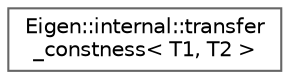 digraph "Graphical Class Hierarchy"
{
 // LATEX_PDF_SIZE
  bgcolor="transparent";
  edge [fontname=Helvetica,fontsize=10,labelfontname=Helvetica,labelfontsize=10];
  node [fontname=Helvetica,fontsize=10,shape=box,height=0.2,width=0.4];
  rankdir="LR";
  Node0 [id="Node000000",label="Eigen::internal::transfer\l_constness\< T1, T2 \>",height=0.2,width=0.4,color="grey40", fillcolor="white", style="filled",URL="$structEigen_1_1internal_1_1transfer__constness.html",tooltip=" "];
}
